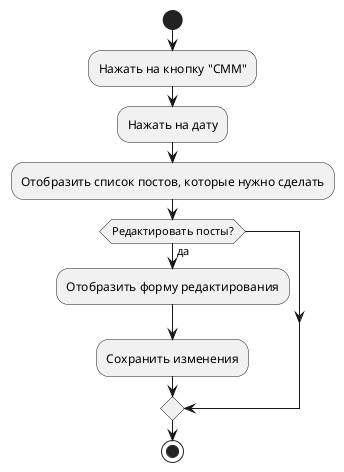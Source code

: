 @startuml
start
:Нажать на кнопку "СММ";
:Нажать на дату;
:Отобразить список постов, которые нужно сделать;
if (Редактировать посты?) then (да)
  :Отобразить форму редактирования;
  :Сохранить изменения;
endif
stop
@enduml
